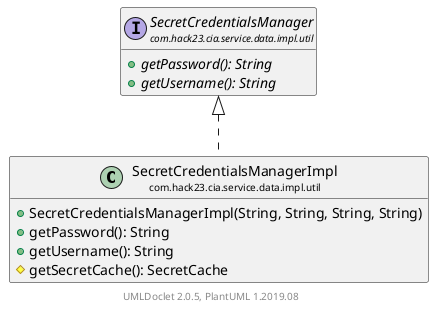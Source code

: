 @startuml
    set namespaceSeparator none
    hide empty fields
    hide empty methods

    class "<size:14>SecretCredentialsManagerImpl\n<size:10>com.hack23.cia.service.data.impl.util" as com.hack23.cia.service.data.impl.util.SecretCredentialsManagerImpl [[SecretCredentialsManagerImpl.html]] {
        +SecretCredentialsManagerImpl(String, String, String, String)
        +getPassword(): String
        +getUsername(): String
        #getSecretCache(): SecretCache
    }

    interface "<size:14>SecretCredentialsManager\n<size:10>com.hack23.cia.service.data.impl.util" as com.hack23.cia.service.data.impl.util.SecretCredentialsManager [[SecretCredentialsManager.html]] {
        {abstract} +getPassword(): String
        {abstract} +getUsername(): String
    }

    com.hack23.cia.service.data.impl.util.SecretCredentialsManager <|.. com.hack23.cia.service.data.impl.util.SecretCredentialsManagerImpl

    center footer UMLDoclet 2.0.5, PlantUML 1.2019.08
@enduml
